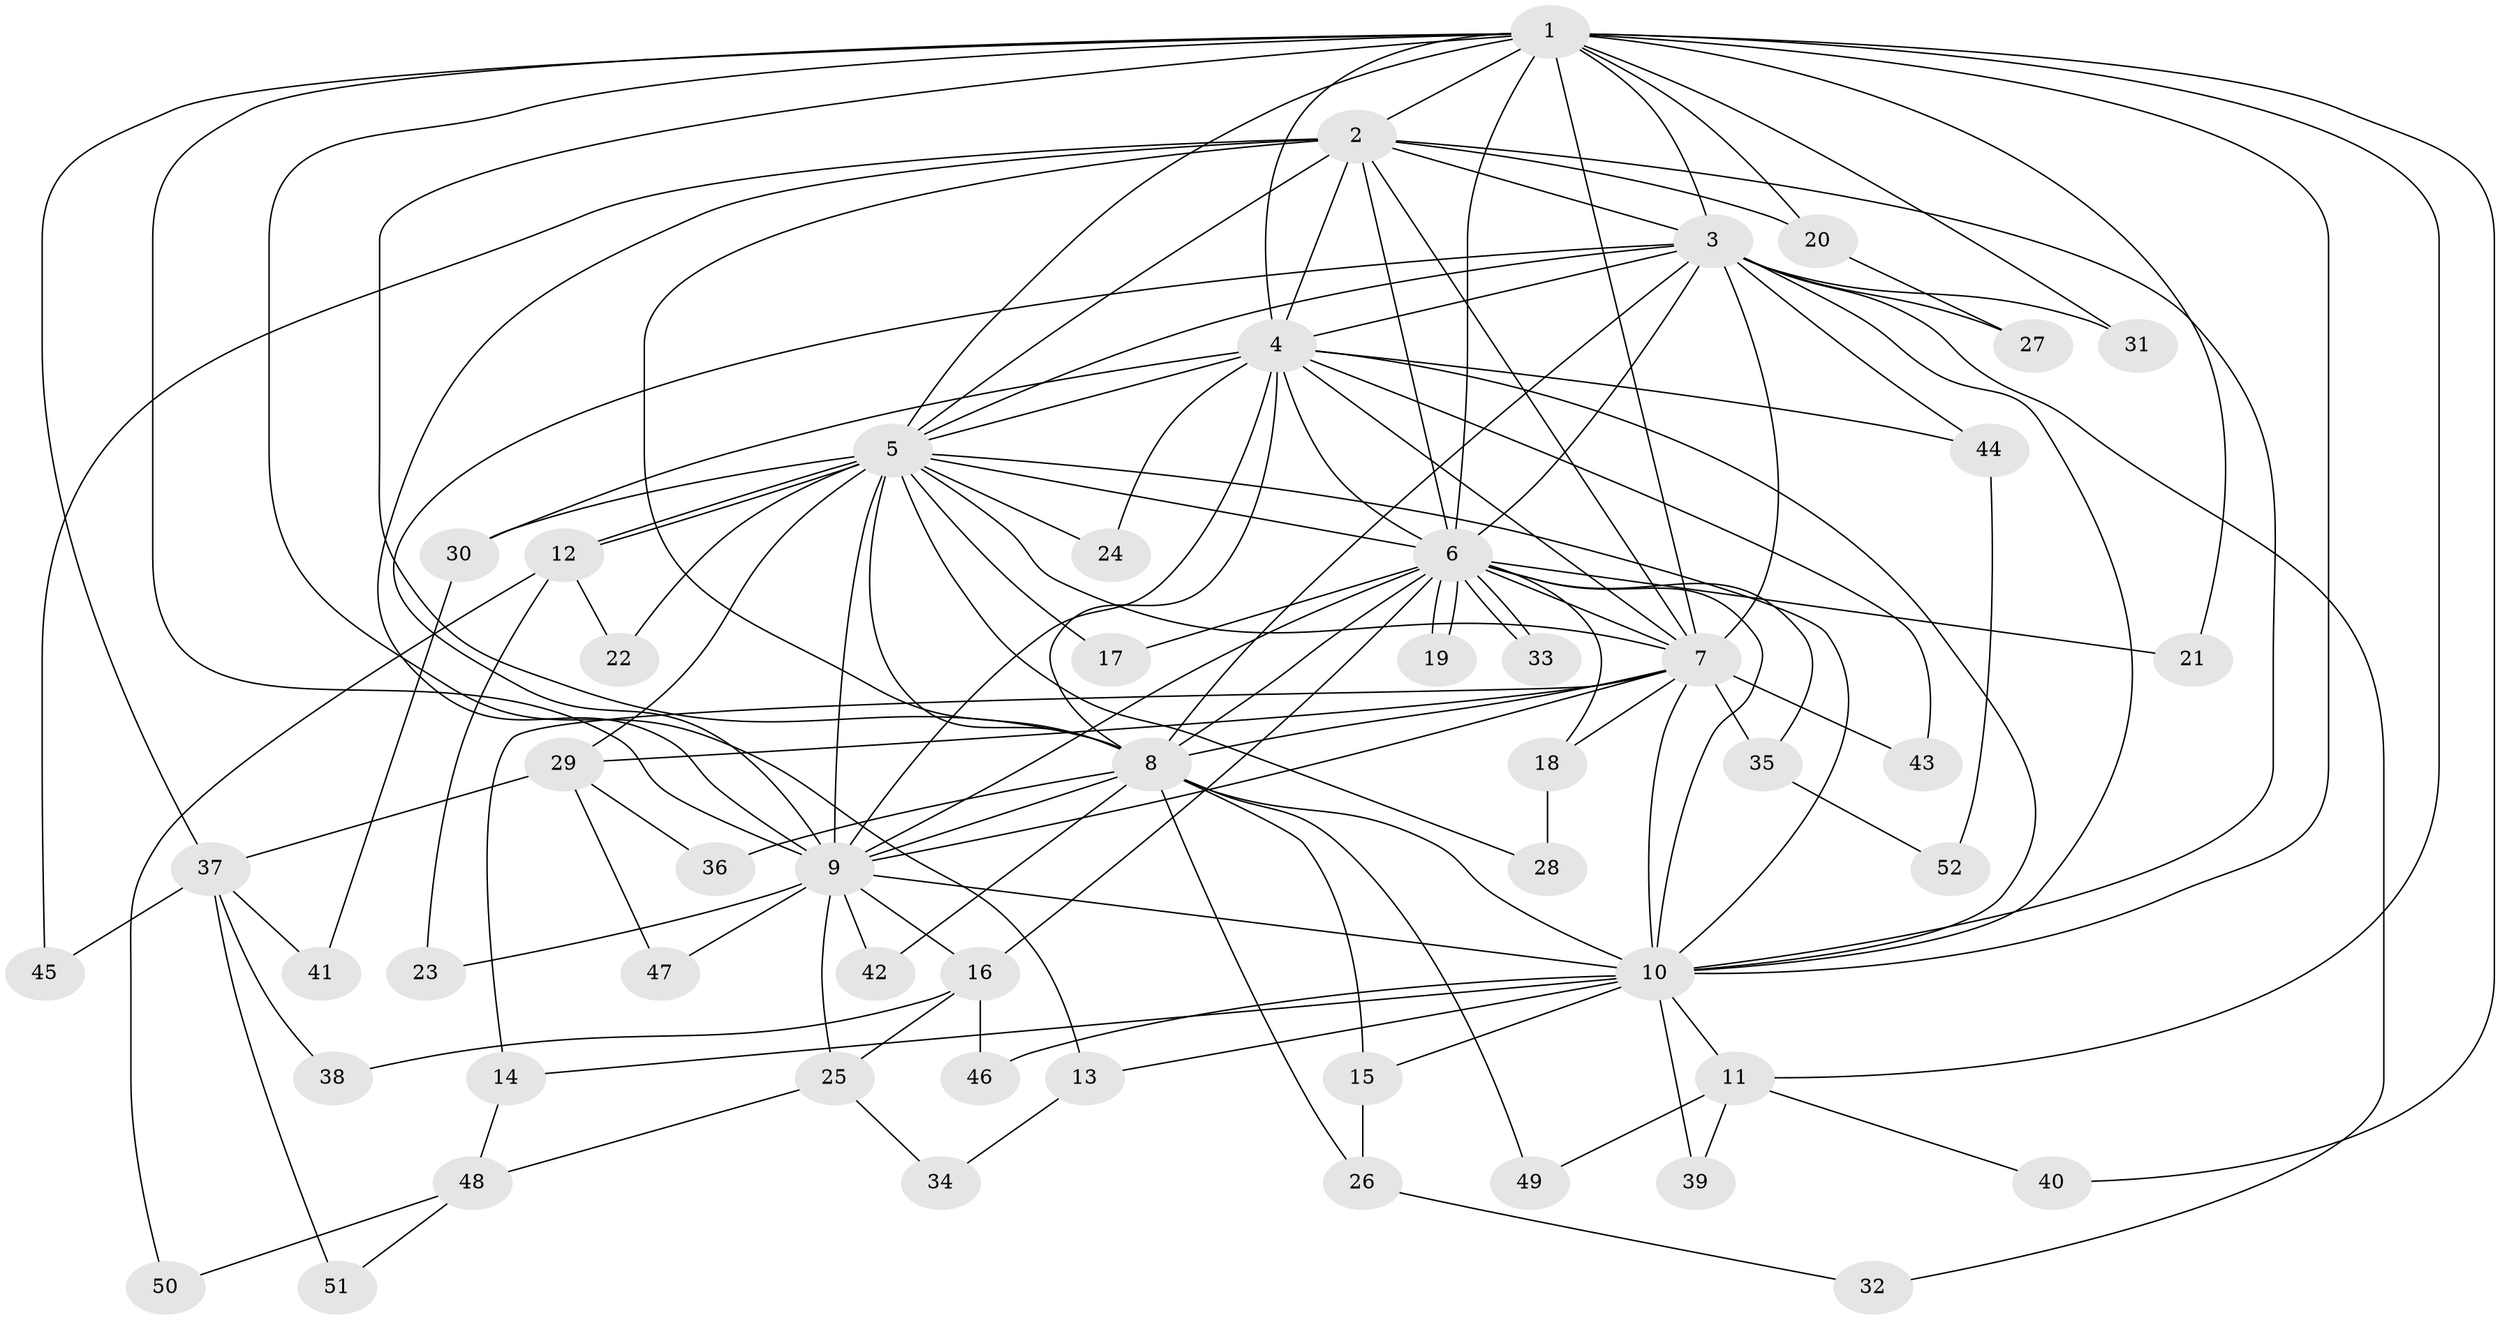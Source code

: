 // coarse degree distribution, {17: 0.02857142857142857, 11: 0.02857142857142857, 10: 0.05714285714285714, 12: 0.02857142857142857, 15: 0.05714285714285714, 4: 0.02857142857142857, 3: 0.14285714285714285, 2: 0.4857142857142857, 5: 0.05714285714285714, 1: 0.02857142857142857, 6: 0.05714285714285714}
// Generated by graph-tools (version 1.1) at 2025/23/03/03/25 07:23:47]
// undirected, 52 vertices, 129 edges
graph export_dot {
graph [start="1"]
  node [color=gray90,style=filled];
  1;
  2;
  3;
  4;
  5;
  6;
  7;
  8;
  9;
  10;
  11;
  12;
  13;
  14;
  15;
  16;
  17;
  18;
  19;
  20;
  21;
  22;
  23;
  24;
  25;
  26;
  27;
  28;
  29;
  30;
  31;
  32;
  33;
  34;
  35;
  36;
  37;
  38;
  39;
  40;
  41;
  42;
  43;
  44;
  45;
  46;
  47;
  48;
  49;
  50;
  51;
  52;
  1 -- 2;
  1 -- 3;
  1 -- 4;
  1 -- 5;
  1 -- 6;
  1 -- 7;
  1 -- 8;
  1 -- 9;
  1 -- 10;
  1 -- 11;
  1 -- 13;
  1 -- 20;
  1 -- 21;
  1 -- 31;
  1 -- 37;
  1 -- 40;
  2 -- 3;
  2 -- 4;
  2 -- 5;
  2 -- 6;
  2 -- 7;
  2 -- 8;
  2 -- 9;
  2 -- 10;
  2 -- 20;
  2 -- 45;
  3 -- 4;
  3 -- 5;
  3 -- 6;
  3 -- 7;
  3 -- 8;
  3 -- 9;
  3 -- 10;
  3 -- 27;
  3 -- 31;
  3 -- 32;
  3 -- 44;
  4 -- 5;
  4 -- 6;
  4 -- 7;
  4 -- 8;
  4 -- 9;
  4 -- 10;
  4 -- 24;
  4 -- 30;
  4 -- 43;
  4 -- 44;
  5 -- 6;
  5 -- 7;
  5 -- 8;
  5 -- 9;
  5 -- 10;
  5 -- 12;
  5 -- 12;
  5 -- 17;
  5 -- 22;
  5 -- 24;
  5 -- 28;
  5 -- 29;
  5 -- 30;
  6 -- 7;
  6 -- 8;
  6 -- 9;
  6 -- 10;
  6 -- 16;
  6 -- 17;
  6 -- 18;
  6 -- 19;
  6 -- 19;
  6 -- 21;
  6 -- 33;
  6 -- 33;
  6 -- 35;
  7 -- 8;
  7 -- 9;
  7 -- 10;
  7 -- 14;
  7 -- 18;
  7 -- 29;
  7 -- 35;
  7 -- 43;
  8 -- 9;
  8 -- 10;
  8 -- 15;
  8 -- 26;
  8 -- 36;
  8 -- 42;
  8 -- 49;
  9 -- 10;
  9 -- 16;
  9 -- 23;
  9 -- 25;
  9 -- 42;
  9 -- 47;
  10 -- 11;
  10 -- 13;
  10 -- 14;
  10 -- 15;
  10 -- 39;
  10 -- 46;
  11 -- 39;
  11 -- 40;
  11 -- 49;
  12 -- 22;
  12 -- 23;
  12 -- 50;
  13 -- 34;
  14 -- 48;
  15 -- 26;
  16 -- 25;
  16 -- 38;
  16 -- 46;
  18 -- 28;
  20 -- 27;
  25 -- 34;
  25 -- 48;
  26 -- 32;
  29 -- 36;
  29 -- 37;
  29 -- 47;
  30 -- 41;
  35 -- 52;
  37 -- 38;
  37 -- 41;
  37 -- 45;
  37 -- 51;
  44 -- 52;
  48 -- 50;
  48 -- 51;
}
